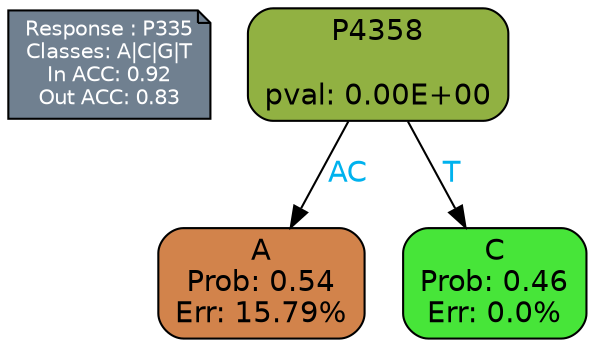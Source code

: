 digraph Tree {
node [shape=box, style="filled, rounded", color="black", fontname=helvetica] ;
graph [ranksep=equally, splines=polylines, bgcolor=transparent, dpi=600] ;
edge [fontname=helvetica] ;
LEGEND [label="Response : P335
Classes: A|C|G|T
In ACC: 0.92
Out ACC: 0.83
",shape=note,align=left,style=filled,fillcolor="slategray",fontcolor="white",fontsize=10];1 [label="P4358

pval: 0.00E+00", fillcolor="#91b142"] ;
2 [label="A
Prob: 0.54
Err: 15.79%", fillcolor="#d2834b"] ;
3 [label="C
Prob: 0.46
Err: 0.0%", fillcolor="#47e539"] ;
1 -> 2 [label="AC",fontcolor=deepskyblue2] ;
1 -> 3 [label="T",fontcolor=deepskyblue2] ;
{rank = same; 2;3;}{rank = same; LEGEND;1;}}